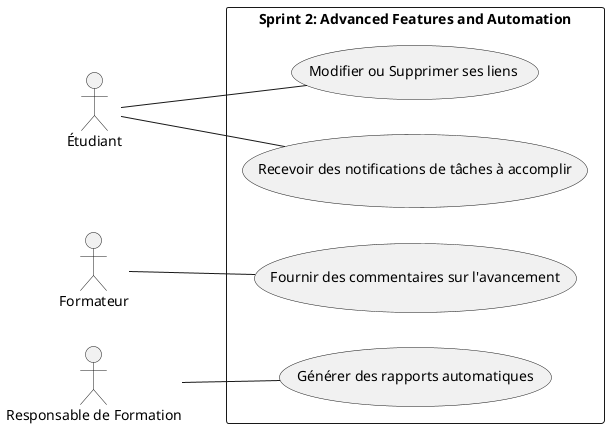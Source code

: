 @startuml
left to right direction
actor Étudiant
actor Formateur
actor "Responsable de Formation" as Responsable

rectangle "Sprint 2: Advanced Features and Automation" {
    usecase "Modifier ou Supprimer ses liens" as UC8
        usecase "Recevoir des notifications de tâches à accomplir" as UC2

    usecase "Fournir des commentaires sur l'avancement" as UC5
    usecase "Générer des rapports automatiques" as UC7
}

Étudiant -- UC8
Étudiant -- UC2

Formateur -- UC5

Responsable -- UC7
@enduml
